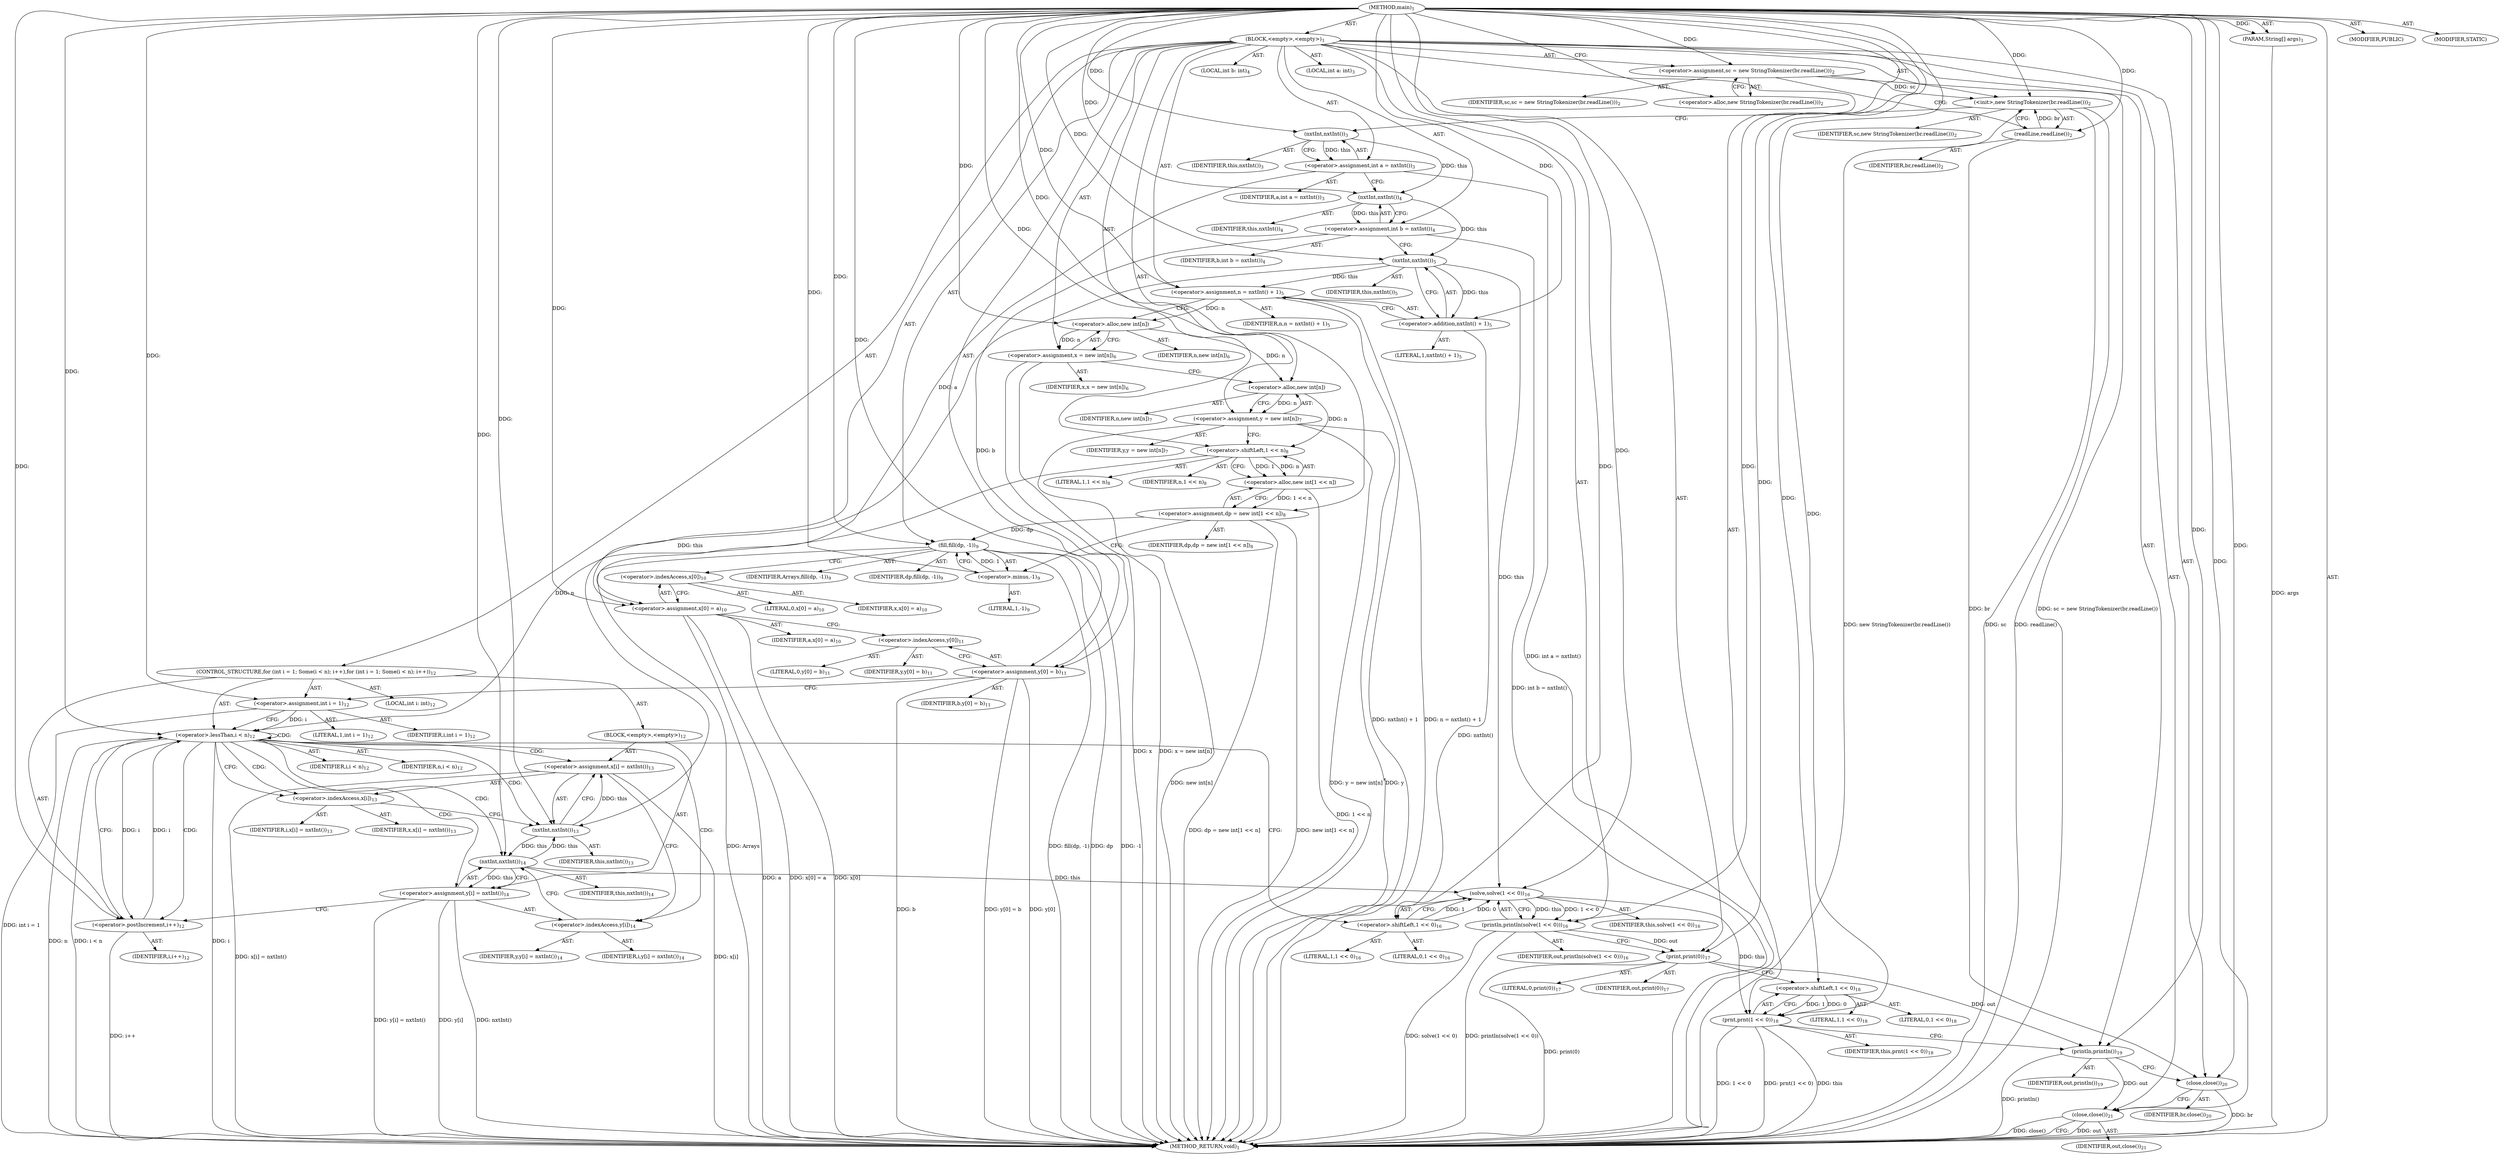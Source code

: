 digraph "main" {  
"17" [label = <(METHOD,main)<SUB>1</SUB>> ]
"18" [label = <(PARAM,String[] args)<SUB>1</SUB>> ]
"19" [label = <(BLOCK,&lt;empty&gt;,&lt;empty&gt;)<SUB>1</SUB>> ]
"20" [label = <(&lt;operator&gt;.assignment,sc = new StringTokenizer(br.readLine()))<SUB>2</SUB>> ]
"21" [label = <(IDENTIFIER,sc,sc = new StringTokenizer(br.readLine()))<SUB>2</SUB>> ]
"22" [label = <(&lt;operator&gt;.alloc,new StringTokenizer(br.readLine()))<SUB>2</SUB>> ]
"23" [label = <(&lt;init&gt;,new StringTokenizer(br.readLine()))<SUB>2</SUB>> ]
"24" [label = <(IDENTIFIER,sc,new StringTokenizer(br.readLine()))<SUB>2</SUB>> ]
"25" [label = <(readLine,readLine())<SUB>2</SUB>> ]
"26" [label = <(IDENTIFIER,br,readLine())<SUB>2</SUB>> ]
"27" [label = <(LOCAL,int a: int)<SUB>3</SUB>> ]
"28" [label = <(&lt;operator&gt;.assignment,int a = nxtInt())<SUB>3</SUB>> ]
"29" [label = <(IDENTIFIER,a,int a = nxtInt())<SUB>3</SUB>> ]
"30" [label = <(nxtInt,nxtInt())<SUB>3</SUB>> ]
"31" [label = <(IDENTIFIER,this,nxtInt())<SUB>3</SUB>> ]
"32" [label = <(LOCAL,int b: int)<SUB>4</SUB>> ]
"33" [label = <(&lt;operator&gt;.assignment,int b = nxtInt())<SUB>4</SUB>> ]
"34" [label = <(IDENTIFIER,b,int b = nxtInt())<SUB>4</SUB>> ]
"35" [label = <(nxtInt,nxtInt())<SUB>4</SUB>> ]
"36" [label = <(IDENTIFIER,this,nxtInt())<SUB>4</SUB>> ]
"37" [label = <(&lt;operator&gt;.assignment,n = nxtInt() + 1)<SUB>5</SUB>> ]
"38" [label = <(IDENTIFIER,n,n = nxtInt() + 1)<SUB>5</SUB>> ]
"39" [label = <(&lt;operator&gt;.addition,nxtInt() + 1)<SUB>5</SUB>> ]
"40" [label = <(nxtInt,nxtInt())<SUB>5</SUB>> ]
"41" [label = <(IDENTIFIER,this,nxtInt())<SUB>5</SUB>> ]
"42" [label = <(LITERAL,1,nxtInt() + 1)<SUB>5</SUB>> ]
"43" [label = <(&lt;operator&gt;.assignment,x = new int[n])<SUB>6</SUB>> ]
"44" [label = <(IDENTIFIER,x,x = new int[n])<SUB>6</SUB>> ]
"45" [label = <(&lt;operator&gt;.alloc,new int[n])> ]
"46" [label = <(IDENTIFIER,n,new int[n])<SUB>6</SUB>> ]
"47" [label = <(&lt;operator&gt;.assignment,y = new int[n])<SUB>7</SUB>> ]
"48" [label = <(IDENTIFIER,y,y = new int[n])<SUB>7</SUB>> ]
"49" [label = <(&lt;operator&gt;.alloc,new int[n])> ]
"50" [label = <(IDENTIFIER,n,new int[n])<SUB>7</SUB>> ]
"51" [label = <(&lt;operator&gt;.assignment,dp = new int[1 &lt;&lt; n])<SUB>8</SUB>> ]
"52" [label = <(IDENTIFIER,dp,dp = new int[1 &lt;&lt; n])<SUB>8</SUB>> ]
"53" [label = <(&lt;operator&gt;.alloc,new int[1 &lt;&lt; n])> ]
"54" [label = <(&lt;operator&gt;.shiftLeft,1 &lt;&lt; n)<SUB>8</SUB>> ]
"55" [label = <(LITERAL,1,1 &lt;&lt; n)<SUB>8</SUB>> ]
"56" [label = <(IDENTIFIER,n,1 &lt;&lt; n)<SUB>8</SUB>> ]
"57" [label = <(fill,fill(dp, -1))<SUB>9</SUB>> ]
"58" [label = <(IDENTIFIER,Arrays,fill(dp, -1))<SUB>9</SUB>> ]
"59" [label = <(IDENTIFIER,dp,fill(dp, -1))<SUB>9</SUB>> ]
"60" [label = <(&lt;operator&gt;.minus,-1)<SUB>9</SUB>> ]
"61" [label = <(LITERAL,1,-1)<SUB>9</SUB>> ]
"62" [label = <(&lt;operator&gt;.assignment,x[0] = a)<SUB>10</SUB>> ]
"63" [label = <(&lt;operator&gt;.indexAccess,x[0])<SUB>10</SUB>> ]
"64" [label = <(IDENTIFIER,x,x[0] = a)<SUB>10</SUB>> ]
"65" [label = <(LITERAL,0,x[0] = a)<SUB>10</SUB>> ]
"66" [label = <(IDENTIFIER,a,x[0] = a)<SUB>10</SUB>> ]
"67" [label = <(&lt;operator&gt;.assignment,y[0] = b)<SUB>11</SUB>> ]
"68" [label = <(&lt;operator&gt;.indexAccess,y[0])<SUB>11</SUB>> ]
"69" [label = <(IDENTIFIER,y,y[0] = b)<SUB>11</SUB>> ]
"70" [label = <(LITERAL,0,y[0] = b)<SUB>11</SUB>> ]
"71" [label = <(IDENTIFIER,b,y[0] = b)<SUB>11</SUB>> ]
"72" [label = <(CONTROL_STRUCTURE,for (int i = 1; Some(i &lt; n); i++),for (int i = 1; Some(i &lt; n); i++))<SUB>12</SUB>> ]
"73" [label = <(LOCAL,int i: int)<SUB>12</SUB>> ]
"74" [label = <(&lt;operator&gt;.assignment,int i = 1)<SUB>12</SUB>> ]
"75" [label = <(IDENTIFIER,i,int i = 1)<SUB>12</SUB>> ]
"76" [label = <(LITERAL,1,int i = 1)<SUB>12</SUB>> ]
"77" [label = <(&lt;operator&gt;.lessThan,i &lt; n)<SUB>12</SUB>> ]
"78" [label = <(IDENTIFIER,i,i &lt; n)<SUB>12</SUB>> ]
"79" [label = <(IDENTIFIER,n,i &lt; n)<SUB>12</SUB>> ]
"80" [label = <(&lt;operator&gt;.postIncrement,i++)<SUB>12</SUB>> ]
"81" [label = <(IDENTIFIER,i,i++)<SUB>12</SUB>> ]
"82" [label = <(BLOCK,&lt;empty&gt;,&lt;empty&gt;)<SUB>12</SUB>> ]
"83" [label = <(&lt;operator&gt;.assignment,x[i] = nxtInt())<SUB>13</SUB>> ]
"84" [label = <(&lt;operator&gt;.indexAccess,x[i])<SUB>13</SUB>> ]
"85" [label = <(IDENTIFIER,x,x[i] = nxtInt())<SUB>13</SUB>> ]
"86" [label = <(IDENTIFIER,i,x[i] = nxtInt())<SUB>13</SUB>> ]
"87" [label = <(nxtInt,nxtInt())<SUB>13</SUB>> ]
"88" [label = <(IDENTIFIER,this,nxtInt())<SUB>13</SUB>> ]
"89" [label = <(&lt;operator&gt;.assignment,y[i] = nxtInt())<SUB>14</SUB>> ]
"90" [label = <(&lt;operator&gt;.indexAccess,y[i])<SUB>14</SUB>> ]
"91" [label = <(IDENTIFIER,y,y[i] = nxtInt())<SUB>14</SUB>> ]
"92" [label = <(IDENTIFIER,i,y[i] = nxtInt())<SUB>14</SUB>> ]
"93" [label = <(nxtInt,nxtInt())<SUB>14</SUB>> ]
"94" [label = <(IDENTIFIER,this,nxtInt())<SUB>14</SUB>> ]
"95" [label = <(println,println(solve(1 &lt;&lt; 0)))<SUB>16</SUB>> ]
"96" [label = <(IDENTIFIER,out,println(solve(1 &lt;&lt; 0)))<SUB>16</SUB>> ]
"97" [label = <(solve,solve(1 &lt;&lt; 0))<SUB>16</SUB>> ]
"98" [label = <(IDENTIFIER,this,solve(1 &lt;&lt; 0))<SUB>16</SUB>> ]
"99" [label = <(&lt;operator&gt;.shiftLeft,1 &lt;&lt; 0)<SUB>16</SUB>> ]
"100" [label = <(LITERAL,1,1 &lt;&lt; 0)<SUB>16</SUB>> ]
"101" [label = <(LITERAL,0,1 &lt;&lt; 0)<SUB>16</SUB>> ]
"102" [label = <(print,print(0))<SUB>17</SUB>> ]
"103" [label = <(IDENTIFIER,out,print(0))<SUB>17</SUB>> ]
"104" [label = <(LITERAL,0,print(0))<SUB>17</SUB>> ]
"105" [label = <(prnt,prnt(1 &lt;&lt; 0))<SUB>18</SUB>> ]
"106" [label = <(IDENTIFIER,this,prnt(1 &lt;&lt; 0))<SUB>18</SUB>> ]
"107" [label = <(&lt;operator&gt;.shiftLeft,1 &lt;&lt; 0)<SUB>18</SUB>> ]
"108" [label = <(LITERAL,1,1 &lt;&lt; 0)<SUB>18</SUB>> ]
"109" [label = <(LITERAL,0,1 &lt;&lt; 0)<SUB>18</SUB>> ]
"110" [label = <(println,println())<SUB>19</SUB>> ]
"111" [label = <(IDENTIFIER,out,println())<SUB>19</SUB>> ]
"112" [label = <(close,close())<SUB>20</SUB>> ]
"113" [label = <(IDENTIFIER,br,close())<SUB>20</SUB>> ]
"114" [label = <(close,close())<SUB>21</SUB>> ]
"115" [label = <(IDENTIFIER,out,close())<SUB>21</SUB>> ]
"116" [label = <(MODIFIER,PUBLIC)> ]
"117" [label = <(MODIFIER,STATIC)> ]
"118" [label = <(METHOD_RETURN,void)<SUB>1</SUB>> ]
  "17" -> "18"  [ label = "AST: "] 
  "17" -> "19"  [ label = "AST: "] 
  "17" -> "116"  [ label = "AST: "] 
  "17" -> "117"  [ label = "AST: "] 
  "17" -> "118"  [ label = "AST: "] 
  "19" -> "20"  [ label = "AST: "] 
  "19" -> "23"  [ label = "AST: "] 
  "19" -> "27"  [ label = "AST: "] 
  "19" -> "28"  [ label = "AST: "] 
  "19" -> "32"  [ label = "AST: "] 
  "19" -> "33"  [ label = "AST: "] 
  "19" -> "37"  [ label = "AST: "] 
  "19" -> "43"  [ label = "AST: "] 
  "19" -> "47"  [ label = "AST: "] 
  "19" -> "51"  [ label = "AST: "] 
  "19" -> "57"  [ label = "AST: "] 
  "19" -> "62"  [ label = "AST: "] 
  "19" -> "67"  [ label = "AST: "] 
  "19" -> "72"  [ label = "AST: "] 
  "19" -> "95"  [ label = "AST: "] 
  "19" -> "102"  [ label = "AST: "] 
  "19" -> "105"  [ label = "AST: "] 
  "19" -> "110"  [ label = "AST: "] 
  "19" -> "112"  [ label = "AST: "] 
  "19" -> "114"  [ label = "AST: "] 
  "20" -> "21"  [ label = "AST: "] 
  "20" -> "22"  [ label = "AST: "] 
  "23" -> "24"  [ label = "AST: "] 
  "23" -> "25"  [ label = "AST: "] 
  "25" -> "26"  [ label = "AST: "] 
  "28" -> "29"  [ label = "AST: "] 
  "28" -> "30"  [ label = "AST: "] 
  "30" -> "31"  [ label = "AST: "] 
  "33" -> "34"  [ label = "AST: "] 
  "33" -> "35"  [ label = "AST: "] 
  "35" -> "36"  [ label = "AST: "] 
  "37" -> "38"  [ label = "AST: "] 
  "37" -> "39"  [ label = "AST: "] 
  "39" -> "40"  [ label = "AST: "] 
  "39" -> "42"  [ label = "AST: "] 
  "40" -> "41"  [ label = "AST: "] 
  "43" -> "44"  [ label = "AST: "] 
  "43" -> "45"  [ label = "AST: "] 
  "45" -> "46"  [ label = "AST: "] 
  "47" -> "48"  [ label = "AST: "] 
  "47" -> "49"  [ label = "AST: "] 
  "49" -> "50"  [ label = "AST: "] 
  "51" -> "52"  [ label = "AST: "] 
  "51" -> "53"  [ label = "AST: "] 
  "53" -> "54"  [ label = "AST: "] 
  "54" -> "55"  [ label = "AST: "] 
  "54" -> "56"  [ label = "AST: "] 
  "57" -> "58"  [ label = "AST: "] 
  "57" -> "59"  [ label = "AST: "] 
  "57" -> "60"  [ label = "AST: "] 
  "60" -> "61"  [ label = "AST: "] 
  "62" -> "63"  [ label = "AST: "] 
  "62" -> "66"  [ label = "AST: "] 
  "63" -> "64"  [ label = "AST: "] 
  "63" -> "65"  [ label = "AST: "] 
  "67" -> "68"  [ label = "AST: "] 
  "67" -> "71"  [ label = "AST: "] 
  "68" -> "69"  [ label = "AST: "] 
  "68" -> "70"  [ label = "AST: "] 
  "72" -> "73"  [ label = "AST: "] 
  "72" -> "74"  [ label = "AST: "] 
  "72" -> "77"  [ label = "AST: "] 
  "72" -> "80"  [ label = "AST: "] 
  "72" -> "82"  [ label = "AST: "] 
  "74" -> "75"  [ label = "AST: "] 
  "74" -> "76"  [ label = "AST: "] 
  "77" -> "78"  [ label = "AST: "] 
  "77" -> "79"  [ label = "AST: "] 
  "80" -> "81"  [ label = "AST: "] 
  "82" -> "83"  [ label = "AST: "] 
  "82" -> "89"  [ label = "AST: "] 
  "83" -> "84"  [ label = "AST: "] 
  "83" -> "87"  [ label = "AST: "] 
  "84" -> "85"  [ label = "AST: "] 
  "84" -> "86"  [ label = "AST: "] 
  "87" -> "88"  [ label = "AST: "] 
  "89" -> "90"  [ label = "AST: "] 
  "89" -> "93"  [ label = "AST: "] 
  "90" -> "91"  [ label = "AST: "] 
  "90" -> "92"  [ label = "AST: "] 
  "93" -> "94"  [ label = "AST: "] 
  "95" -> "96"  [ label = "AST: "] 
  "95" -> "97"  [ label = "AST: "] 
  "97" -> "98"  [ label = "AST: "] 
  "97" -> "99"  [ label = "AST: "] 
  "99" -> "100"  [ label = "AST: "] 
  "99" -> "101"  [ label = "AST: "] 
  "102" -> "103"  [ label = "AST: "] 
  "102" -> "104"  [ label = "AST: "] 
  "105" -> "106"  [ label = "AST: "] 
  "105" -> "107"  [ label = "AST: "] 
  "107" -> "108"  [ label = "AST: "] 
  "107" -> "109"  [ label = "AST: "] 
  "110" -> "111"  [ label = "AST: "] 
  "112" -> "113"  [ label = "AST: "] 
  "114" -> "115"  [ label = "AST: "] 
  "20" -> "25"  [ label = "CFG: "] 
  "23" -> "30"  [ label = "CFG: "] 
  "28" -> "35"  [ label = "CFG: "] 
  "33" -> "40"  [ label = "CFG: "] 
  "37" -> "45"  [ label = "CFG: "] 
  "43" -> "49"  [ label = "CFG: "] 
  "47" -> "54"  [ label = "CFG: "] 
  "51" -> "60"  [ label = "CFG: "] 
  "57" -> "63"  [ label = "CFG: "] 
  "62" -> "68"  [ label = "CFG: "] 
  "67" -> "74"  [ label = "CFG: "] 
  "95" -> "102"  [ label = "CFG: "] 
  "102" -> "107"  [ label = "CFG: "] 
  "105" -> "110"  [ label = "CFG: "] 
  "110" -> "112"  [ label = "CFG: "] 
  "112" -> "114"  [ label = "CFG: "] 
  "114" -> "118"  [ label = "CFG: "] 
  "22" -> "20"  [ label = "CFG: "] 
  "25" -> "23"  [ label = "CFG: "] 
  "30" -> "28"  [ label = "CFG: "] 
  "35" -> "33"  [ label = "CFG: "] 
  "39" -> "37"  [ label = "CFG: "] 
  "45" -> "43"  [ label = "CFG: "] 
  "49" -> "47"  [ label = "CFG: "] 
  "53" -> "51"  [ label = "CFG: "] 
  "60" -> "57"  [ label = "CFG: "] 
  "63" -> "62"  [ label = "CFG: "] 
  "68" -> "67"  [ label = "CFG: "] 
  "74" -> "77"  [ label = "CFG: "] 
  "77" -> "84"  [ label = "CFG: "] 
  "77" -> "99"  [ label = "CFG: "] 
  "80" -> "77"  [ label = "CFG: "] 
  "97" -> "95"  [ label = "CFG: "] 
  "107" -> "105"  [ label = "CFG: "] 
  "40" -> "39"  [ label = "CFG: "] 
  "54" -> "53"  [ label = "CFG: "] 
  "83" -> "90"  [ label = "CFG: "] 
  "89" -> "80"  [ label = "CFG: "] 
  "99" -> "97"  [ label = "CFG: "] 
  "84" -> "87"  [ label = "CFG: "] 
  "87" -> "83"  [ label = "CFG: "] 
  "90" -> "93"  [ label = "CFG: "] 
  "93" -> "89"  [ label = "CFG: "] 
  "17" -> "22"  [ label = "CFG: "] 
  "18" -> "118"  [ label = "DDG: args"] 
  "20" -> "118"  [ label = "DDG: sc = new StringTokenizer(br.readLine())"] 
  "23" -> "118"  [ label = "DDG: sc"] 
  "23" -> "118"  [ label = "DDG: readLine()"] 
  "23" -> "118"  [ label = "DDG: new StringTokenizer(br.readLine())"] 
  "28" -> "118"  [ label = "DDG: int a = nxtInt()"] 
  "33" -> "118"  [ label = "DDG: int b = nxtInt()"] 
  "39" -> "118"  [ label = "DDG: nxtInt()"] 
  "37" -> "118"  [ label = "DDG: nxtInt() + 1"] 
  "37" -> "118"  [ label = "DDG: n = nxtInt() + 1"] 
  "43" -> "118"  [ label = "DDG: x"] 
  "43" -> "118"  [ label = "DDG: x = new int[n]"] 
  "47" -> "118"  [ label = "DDG: y"] 
  "47" -> "118"  [ label = "DDG: new int[n]"] 
  "47" -> "118"  [ label = "DDG: y = new int[n]"] 
  "53" -> "118"  [ label = "DDG: 1 &lt;&lt; n"] 
  "51" -> "118"  [ label = "DDG: new int[1 &lt;&lt; n]"] 
  "51" -> "118"  [ label = "DDG: dp = new int[1 &lt;&lt; n]"] 
  "57" -> "118"  [ label = "DDG: dp"] 
  "57" -> "118"  [ label = "DDG: -1"] 
  "57" -> "118"  [ label = "DDG: fill(dp, -1)"] 
  "62" -> "118"  [ label = "DDG: x[0]"] 
  "62" -> "118"  [ label = "DDG: a"] 
  "62" -> "118"  [ label = "DDG: x[0] = a"] 
  "67" -> "118"  [ label = "DDG: y[0]"] 
  "67" -> "118"  [ label = "DDG: b"] 
  "67" -> "118"  [ label = "DDG: y[0] = b"] 
  "74" -> "118"  [ label = "DDG: int i = 1"] 
  "77" -> "118"  [ label = "DDG: i"] 
  "77" -> "118"  [ label = "DDG: n"] 
  "77" -> "118"  [ label = "DDG: i &lt; n"] 
  "95" -> "118"  [ label = "DDG: solve(1 &lt;&lt; 0)"] 
  "95" -> "118"  [ label = "DDG: println(solve(1 &lt;&lt; 0))"] 
  "102" -> "118"  [ label = "DDG: print(0)"] 
  "105" -> "118"  [ label = "DDG: this"] 
  "105" -> "118"  [ label = "DDG: 1 &lt;&lt; 0"] 
  "105" -> "118"  [ label = "DDG: prnt(1 &lt;&lt; 0)"] 
  "110" -> "118"  [ label = "DDG: println()"] 
  "112" -> "118"  [ label = "DDG: br"] 
  "114" -> "118"  [ label = "DDG: out"] 
  "114" -> "118"  [ label = "DDG: close()"] 
  "83" -> "118"  [ label = "DDG: x[i]"] 
  "83" -> "118"  [ label = "DDG: x[i] = nxtInt()"] 
  "89" -> "118"  [ label = "DDG: y[i]"] 
  "89" -> "118"  [ label = "DDG: nxtInt()"] 
  "89" -> "118"  [ label = "DDG: y[i] = nxtInt()"] 
  "80" -> "118"  [ label = "DDG: i++"] 
  "57" -> "118"  [ label = "DDG: Arrays"] 
  "17" -> "18"  [ label = "DDG: "] 
  "17" -> "20"  [ label = "DDG: "] 
  "30" -> "28"  [ label = "DDG: this"] 
  "35" -> "33"  [ label = "DDG: this"] 
  "40" -> "37"  [ label = "DDG: this"] 
  "17" -> "37"  [ label = "DDG: "] 
  "45" -> "43"  [ label = "DDG: n"] 
  "49" -> "47"  [ label = "DDG: n"] 
  "53" -> "51"  [ label = "DDG: 1 &lt;&lt; n"] 
  "28" -> "62"  [ label = "DDG: a"] 
  "17" -> "62"  [ label = "DDG: "] 
  "33" -> "67"  [ label = "DDG: b"] 
  "17" -> "67"  [ label = "DDG: "] 
  "20" -> "23"  [ label = "DDG: sc"] 
  "17" -> "23"  [ label = "DDG: "] 
  "25" -> "23"  [ label = "DDG: br"] 
  "17" -> "57"  [ label = "DDG: "] 
  "51" -> "57"  [ label = "DDG: dp"] 
  "60" -> "57"  [ label = "DDG: 1"] 
  "17" -> "74"  [ label = "DDG: "] 
  "17" -> "95"  [ label = "DDG: "] 
  "97" -> "95"  [ label = "DDG: this"] 
  "97" -> "95"  [ label = "DDG: 1 &lt;&lt; 0"] 
  "95" -> "102"  [ label = "DDG: out"] 
  "17" -> "102"  [ label = "DDG: "] 
  "97" -> "105"  [ label = "DDG: this"] 
  "17" -> "105"  [ label = "DDG: "] 
  "107" -> "105"  [ label = "DDG: 1"] 
  "107" -> "105"  [ label = "DDG: 0"] 
  "102" -> "110"  [ label = "DDG: out"] 
  "17" -> "110"  [ label = "DDG: "] 
  "25" -> "112"  [ label = "DDG: br"] 
  "17" -> "112"  [ label = "DDG: "] 
  "110" -> "114"  [ label = "DDG: out"] 
  "17" -> "114"  [ label = "DDG: "] 
  "17" -> "25"  [ label = "DDG: "] 
  "17" -> "30"  [ label = "DDG: "] 
  "30" -> "35"  [ label = "DDG: this"] 
  "17" -> "35"  [ label = "DDG: "] 
  "40" -> "39"  [ label = "DDG: this"] 
  "17" -> "39"  [ label = "DDG: "] 
  "37" -> "45"  [ label = "DDG: n"] 
  "17" -> "45"  [ label = "DDG: "] 
  "45" -> "49"  [ label = "DDG: n"] 
  "17" -> "49"  [ label = "DDG: "] 
  "54" -> "53"  [ label = "DDG: 1"] 
  "54" -> "53"  [ label = "DDG: n"] 
  "17" -> "60"  [ label = "DDG: "] 
  "74" -> "77"  [ label = "DDG: i"] 
  "80" -> "77"  [ label = "DDG: i"] 
  "17" -> "77"  [ label = "DDG: "] 
  "54" -> "77"  [ label = "DDG: n"] 
  "77" -> "80"  [ label = "DDG: i"] 
  "17" -> "80"  [ label = "DDG: "] 
  "87" -> "83"  [ label = "DDG: this"] 
  "93" -> "89"  [ label = "DDG: this"] 
  "40" -> "97"  [ label = "DDG: this"] 
  "93" -> "97"  [ label = "DDG: this"] 
  "17" -> "97"  [ label = "DDG: "] 
  "99" -> "97"  [ label = "DDG: 1"] 
  "99" -> "97"  [ label = "DDG: 0"] 
  "17" -> "107"  [ label = "DDG: "] 
  "35" -> "40"  [ label = "DDG: this"] 
  "17" -> "40"  [ label = "DDG: "] 
  "17" -> "54"  [ label = "DDG: "] 
  "49" -> "54"  [ label = "DDG: n"] 
  "17" -> "99"  [ label = "DDG: "] 
  "40" -> "87"  [ label = "DDG: this"] 
  "93" -> "87"  [ label = "DDG: this"] 
  "17" -> "87"  [ label = "DDG: "] 
  "87" -> "93"  [ label = "DDG: this"] 
  "17" -> "93"  [ label = "DDG: "] 
  "77" -> "80"  [ label = "CDG: "] 
  "77" -> "77"  [ label = "CDG: "] 
  "77" -> "87"  [ label = "CDG: "] 
  "77" -> "83"  [ label = "CDG: "] 
  "77" -> "89"  [ label = "CDG: "] 
  "77" -> "84"  [ label = "CDG: "] 
  "77" -> "93"  [ label = "CDG: "] 
  "77" -> "90"  [ label = "CDG: "] 
}
